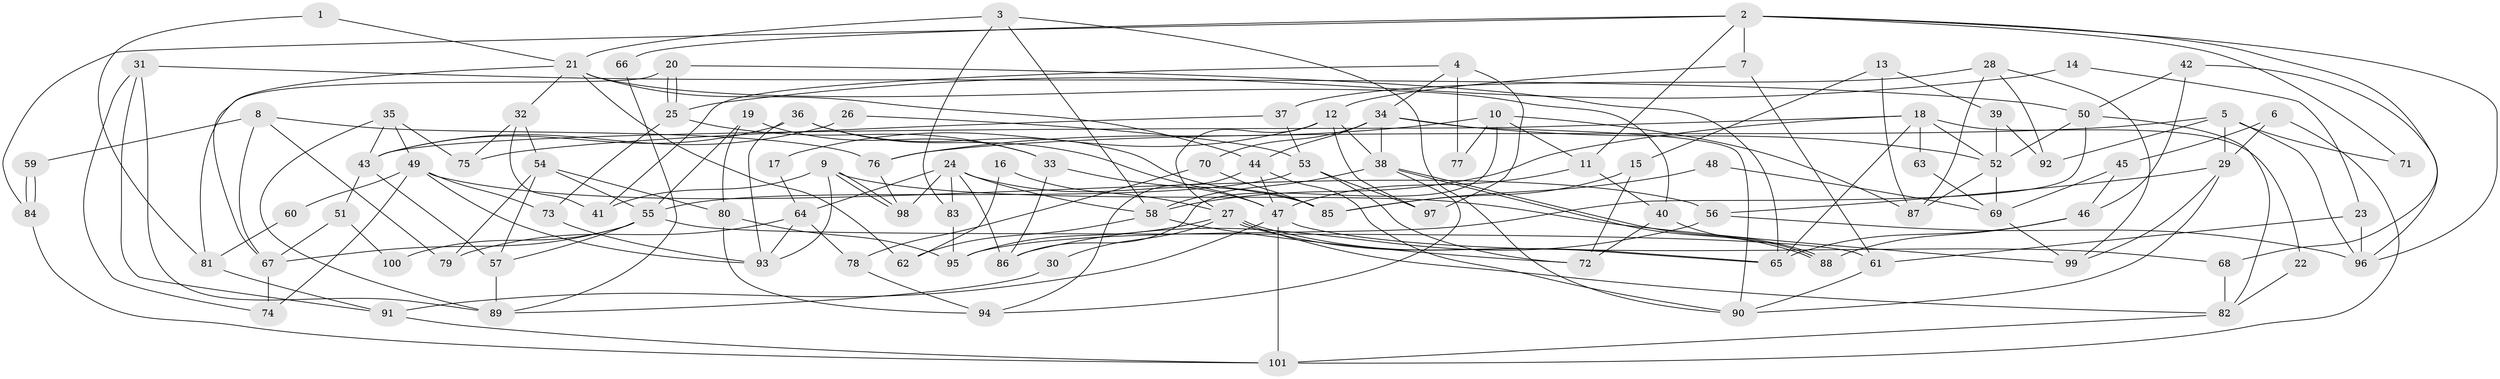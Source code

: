 // Generated by graph-tools (version 1.1) at 2025/11/02/27/25 16:11:18]
// undirected, 101 vertices, 202 edges
graph export_dot {
graph [start="1"]
  node [color=gray90,style=filled];
  1;
  2;
  3;
  4;
  5;
  6;
  7;
  8;
  9;
  10;
  11;
  12;
  13;
  14;
  15;
  16;
  17;
  18;
  19;
  20;
  21;
  22;
  23;
  24;
  25;
  26;
  27;
  28;
  29;
  30;
  31;
  32;
  33;
  34;
  35;
  36;
  37;
  38;
  39;
  40;
  41;
  42;
  43;
  44;
  45;
  46;
  47;
  48;
  49;
  50;
  51;
  52;
  53;
  54;
  55;
  56;
  57;
  58;
  59;
  60;
  61;
  62;
  63;
  64;
  65;
  66;
  67;
  68;
  69;
  70;
  71;
  72;
  73;
  74;
  75;
  76;
  77;
  78;
  79;
  80;
  81;
  82;
  83;
  84;
  85;
  86;
  87;
  88;
  89;
  90;
  91;
  92;
  93;
  94;
  95;
  96;
  97;
  98;
  99;
  100;
  101;
  1 -- 21;
  1 -- 81;
  2 -- 84;
  2 -- 96;
  2 -- 7;
  2 -- 11;
  2 -- 66;
  2 -- 68;
  2 -- 71;
  3 -- 90;
  3 -- 21;
  3 -- 58;
  3 -- 83;
  4 -- 97;
  4 -- 41;
  4 -- 34;
  4 -- 77;
  5 -- 76;
  5 -- 96;
  5 -- 29;
  5 -- 71;
  5 -- 92;
  6 -- 29;
  6 -- 45;
  6 -- 101;
  7 -- 12;
  7 -- 61;
  8 -- 67;
  8 -- 76;
  8 -- 59;
  8 -- 79;
  9 -- 93;
  9 -- 98;
  9 -- 98;
  9 -- 41;
  9 -- 99;
  10 -- 87;
  10 -- 86;
  10 -- 11;
  10 -- 76;
  10 -- 77;
  11 -- 40;
  11 -- 47;
  12 -- 27;
  12 -- 38;
  12 -- 17;
  12 -- 97;
  13 -- 15;
  13 -- 39;
  13 -- 87;
  14 -- 25;
  14 -- 23;
  15 -- 72;
  15 -- 85;
  16 -- 62;
  16 -- 27;
  17 -- 64;
  18 -- 58;
  18 -- 52;
  18 -- 22;
  18 -- 43;
  18 -- 63;
  18 -- 65;
  19 -- 55;
  19 -- 80;
  19 -- 33;
  20 -- 25;
  20 -- 25;
  20 -- 65;
  20 -- 81;
  21 -- 67;
  21 -- 44;
  21 -- 32;
  21 -- 40;
  21 -- 62;
  22 -- 82;
  23 -- 96;
  23 -- 61;
  24 -- 64;
  24 -- 58;
  24 -- 83;
  24 -- 85;
  24 -- 86;
  24 -- 98;
  25 -- 33;
  25 -- 73;
  26 -- 53;
  26 -- 43;
  27 -- 65;
  27 -- 65;
  27 -- 95;
  27 -- 30;
  27 -- 82;
  28 -- 87;
  28 -- 99;
  28 -- 37;
  28 -- 92;
  29 -- 90;
  29 -- 56;
  29 -- 99;
  30 -- 89;
  31 -- 91;
  31 -- 50;
  31 -- 74;
  31 -- 89;
  32 -- 54;
  32 -- 41;
  32 -- 75;
  33 -- 47;
  33 -- 86;
  34 -- 70;
  34 -- 38;
  34 -- 44;
  34 -- 52;
  34 -- 90;
  35 -- 89;
  35 -- 49;
  35 -- 43;
  35 -- 75;
  36 -- 43;
  36 -- 47;
  36 -- 85;
  36 -- 93;
  37 -- 75;
  37 -- 53;
  38 -- 88;
  38 -- 88;
  38 -- 58;
  38 -- 94;
  39 -- 92;
  39 -- 52;
  40 -- 72;
  40 -- 88;
  42 -- 46;
  42 -- 50;
  42 -- 96;
  43 -- 51;
  43 -- 57;
  44 -- 47;
  44 -- 90;
  44 -- 94;
  45 -- 46;
  45 -- 69;
  46 -- 88;
  46 -- 65;
  47 -- 101;
  47 -- 68;
  47 -- 91;
  48 -- 69;
  48 -- 85;
  49 -- 73;
  49 -- 56;
  49 -- 60;
  49 -- 74;
  49 -- 93;
  50 -- 95;
  50 -- 82;
  50 -- 52;
  51 -- 67;
  51 -- 100;
  52 -- 69;
  52 -- 87;
  53 -- 72;
  53 -- 55;
  53 -- 97;
  54 -- 57;
  54 -- 55;
  54 -- 79;
  54 -- 80;
  55 -- 61;
  55 -- 57;
  55 -- 67;
  55 -- 100;
  56 -- 86;
  56 -- 96;
  57 -- 89;
  58 -- 62;
  58 -- 72;
  59 -- 84;
  59 -- 84;
  60 -- 81;
  61 -- 90;
  63 -- 69;
  64 -- 79;
  64 -- 93;
  64 -- 78;
  66 -- 89;
  67 -- 74;
  68 -- 82;
  69 -- 99;
  70 -- 78;
  70 -- 85;
  73 -- 93;
  76 -- 98;
  78 -- 94;
  80 -- 94;
  80 -- 95;
  81 -- 91;
  82 -- 101;
  83 -- 95;
  84 -- 101;
  91 -- 101;
}
